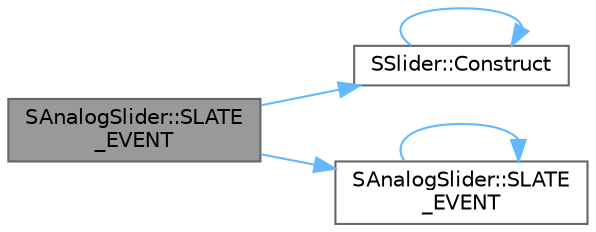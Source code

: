 digraph "SAnalogSlider::SLATE_EVENT"
{
 // INTERACTIVE_SVG=YES
 // LATEX_PDF_SIZE
  bgcolor="transparent";
  edge [fontname=Helvetica,fontsize=10,labelfontname=Helvetica,labelfontsize=10];
  node [fontname=Helvetica,fontsize=10,shape=box,height=0.2,width=0.4];
  rankdir="LR";
  Node1 [id="Node000001",label="SAnalogSlider::SLATE\l_EVENT",height=0.2,width=0.4,color="gray40", fillcolor="grey60", style="filled", fontcolor="black",tooltip="Invoked when the controller capture is released."];
  Node1 -> Node2 [id="edge1_Node000001_Node000002",color="steelblue1",style="solid",tooltip=" "];
  Node2 [id="Node000002",label="SSlider::Construct",height=0.2,width=0.4,color="grey40", fillcolor="white", style="filled",URL="$d7/db0/classSSlider.html#a041e943c05f8d730601056e4a50fa9a4",tooltip="Construct the widget."];
  Node2 -> Node2 [id="edge2_Node000002_Node000002",color="steelblue1",style="solid",tooltip=" "];
  Node1 -> Node3 [id="edge3_Node000001_Node000003",color="steelblue1",style="solid",tooltip=" "];
  Node3 [id="Node000003",label="SAnalogSlider::SLATE\l_EVENT",height=0.2,width=0.4,color="grey40", fillcolor="white", style="filled",URL="$d0/db2/classSAnalogSlider.html#a5f41795229c01c4dd0ca809006c84078",tooltip="Invoked when the mouse is released and a capture ends."];
  Node3 -> Node3 [id="edge4_Node000003_Node000003",color="steelblue1",style="solid",tooltip=" "];
}
